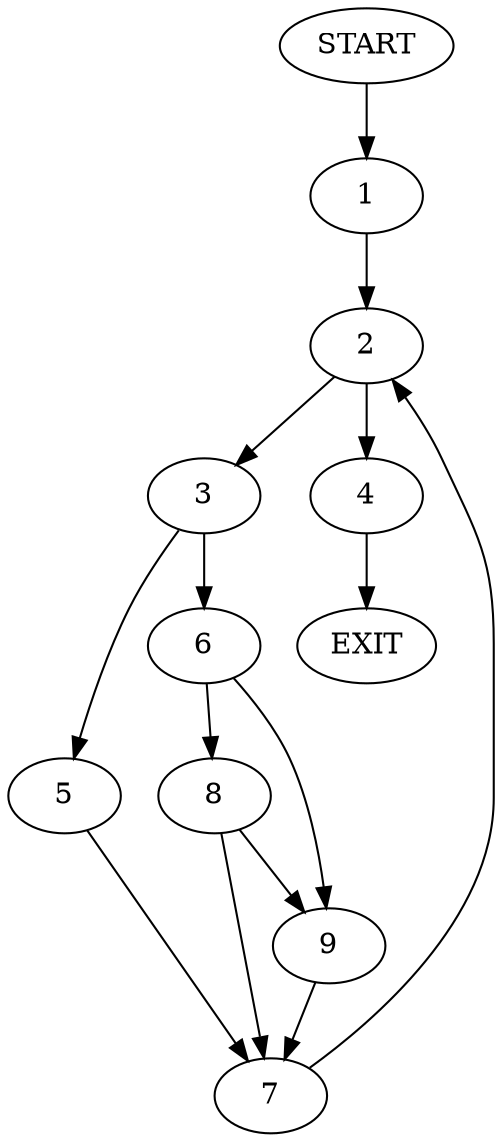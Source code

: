 digraph {
0 [label="START"]
10 [label="EXIT"]
0 -> 1
1 -> 2
2 -> 3
2 -> 4
3 -> 5
3 -> 6
4 -> 10
5 -> 7
6 -> 8
6 -> 9
7 -> 2
8 -> 7
8 -> 9
9 -> 7
}
